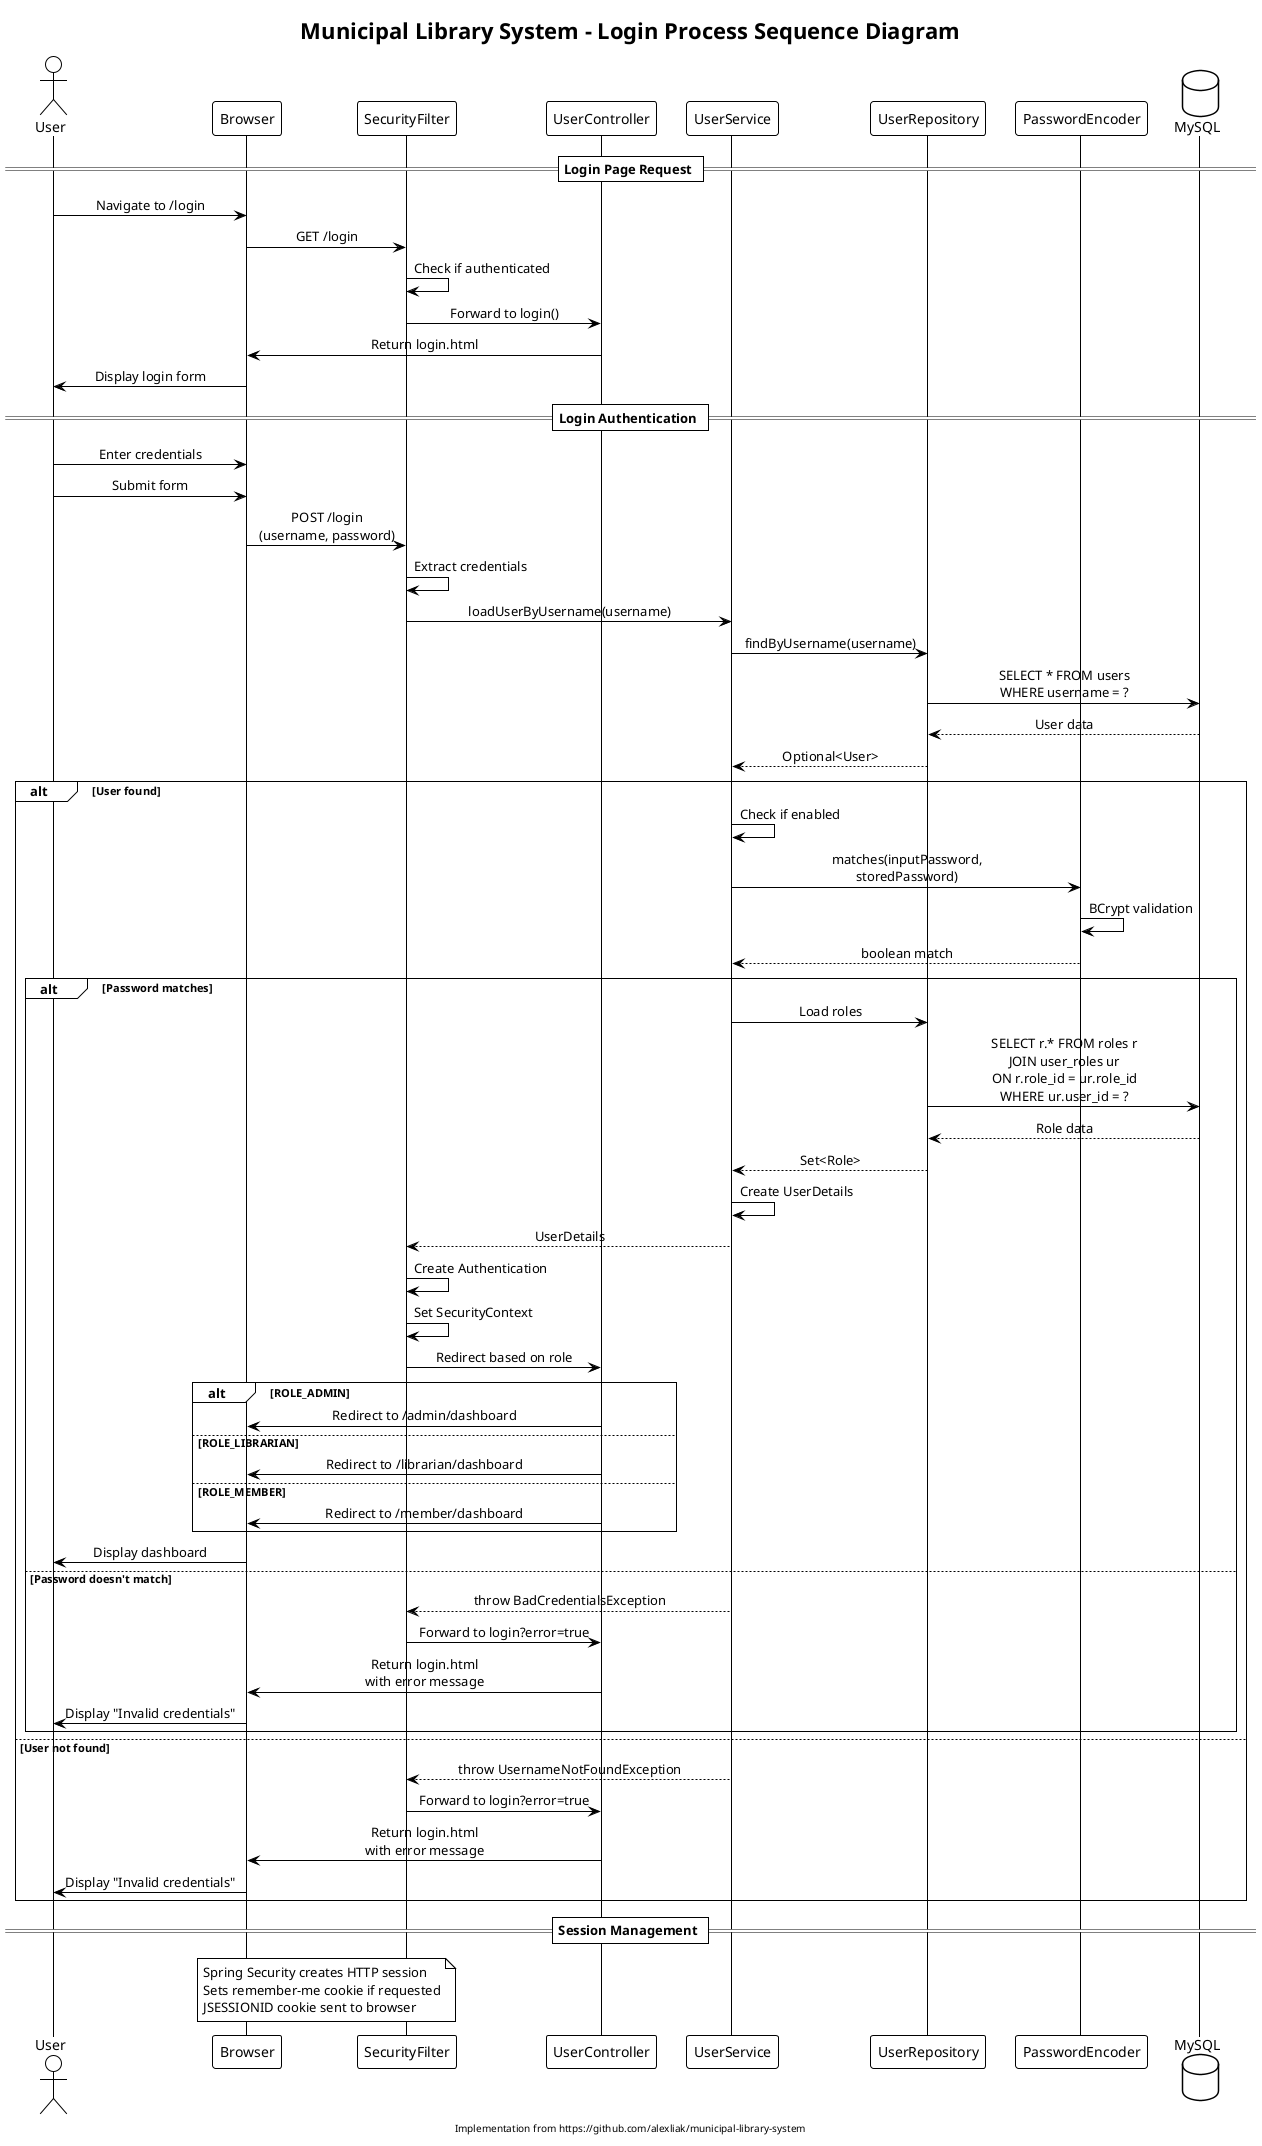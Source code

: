 @startuml Municipal_Library_Login_Sequence
!theme plain
skinparam sequenceMessageAlign center
skinparam responseMessageBelowArrow true

title Municipal Library System - Login Process Sequence Diagram
footer Implementation from https://github.com/alexliak/municipal-library-system

actor User
participant "Browser" as Browser
participant "SecurityFilter" as Filter
participant "UserController" as Controller
participant "UserService" as Service
participant "UserRepository" as Repository
participant "PasswordEncoder" as Encoder
database "MySQL" as DB

== Login Page Request ==
User -> Browser: Navigate to /login
Browser -> Filter: GET /login
Filter -> Filter: Check if authenticated
Filter -> Controller: Forward to login()
Controller -> Browser: Return login.html
Browser -> User: Display login form

== Login Authentication ==
User -> Browser: Enter credentials
User -> Browser: Submit form
Browser -> Filter: POST /login\n(username, password)
Filter -> Filter: Extract credentials

Filter -> Service: loadUserByUsername(username)
Service -> Repository: findByUsername(username)
Repository -> DB: SELECT * FROM users\nWHERE username = ?
DB --> Repository: User data
Repository --> Service: Optional<User>

alt User found
    Service -> Service: Check if enabled
    Service -> Encoder: matches(inputPassword,\nstoredPassword)
    Encoder -> Encoder: BCrypt validation
    Encoder --> Service: boolean match
    
    alt Password matches
        Service -> Repository: Load roles
        Repository -> DB: SELECT r.* FROM roles r\nJOIN user_roles ur\nON r.role_id = ur.role_id\nWHERE ur.user_id = ?
        DB --> Repository: Role data
        Repository --> Service: Set<Role>
        Service -> Service: Create UserDetails
        Service --> Filter: UserDetails
        
        Filter -> Filter: Create Authentication
        Filter -> Filter: Set SecurityContext
        Filter -> Controller: Redirect based on role
        
        alt ROLE_ADMIN
            Controller -> Browser: Redirect to /admin/dashboard
        else ROLE_LIBRARIAN
            Controller -> Browser: Redirect to /librarian/dashboard
        else ROLE_MEMBER
            Controller -> Browser: Redirect to /member/dashboard
        end
        
        Browser -> User: Display dashboard
        
    else Password doesn't match
        Service --> Filter: throw BadCredentialsException
        Filter -> Controller: Forward to login?error=true
        Controller -> Browser: Return login.html\nwith error message
        Browser -> User: Display "Invalid credentials"
    end
    
else User not found
    Service --> Filter: throw UsernameNotFoundException
    Filter -> Controller: Forward to login?error=true
    Controller -> Browser: Return login.html\nwith error message
    Browser -> User: Display "Invalid credentials"
end

== Session Management ==
note over Filter, Browser
    Spring Security creates HTTP session
    Sets remember-me cookie if requested
    JSESSIONID cookie sent to browser
end note

@enduml